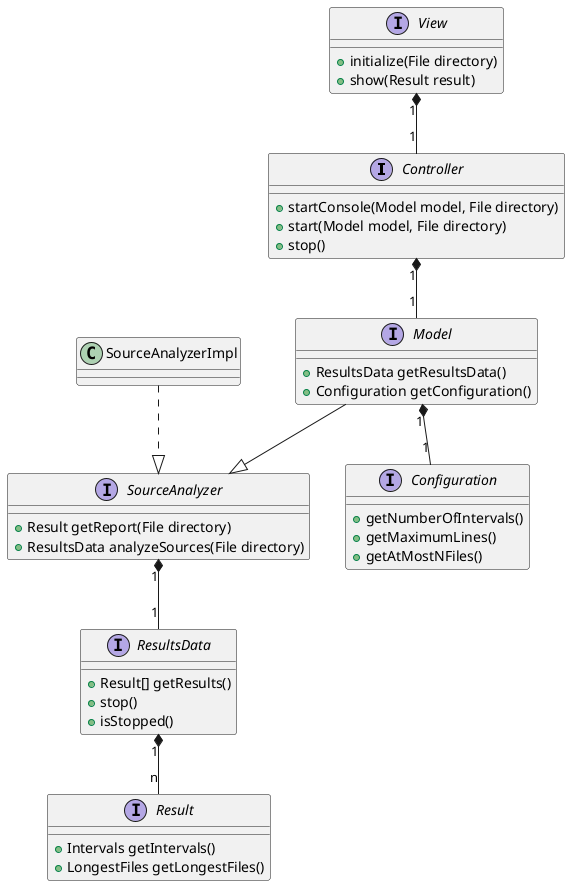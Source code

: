 @startuml
    

    interface Controller {
        + startConsole(Model model, File directory)
        + start(Model model, File directory)
        + stop()
    }

    interface Model {
        + ResultsData getResultsData()
        + Configuration getConfiguration()
    }

    interface SourceAnalyzer {
        + Result getReport(File directory)
        + ResultsData analyzeSources(File directory)
    }

    interface ResultsData {
        + Result[] getResults()
        + stop()
        + isStopped()
    }

    interface Result {
        + Intervals getIntervals()
        + LongestFiles getLongestFiles()
    }

    interface View {
        + initialize(File directory)
        + show(Result result)
    }

    interface Configuration {
        + getNumberOfIntervals()
        + getMaximumLines()
        + getAtMostNFiles()
    }

    Controller "1" *-- "1" Model
    Model "1" *-- "1" Configuration
    Model --|> SourceAnalyzer
    SourceAnalyzer "1" *-- "1" ResultsData
    ResultsData "1" *-- "n" Result
    View "1" *-- "1" Controller
    SourceAnalyzerImpl ..|> SourceAnalyzer 

@enduml